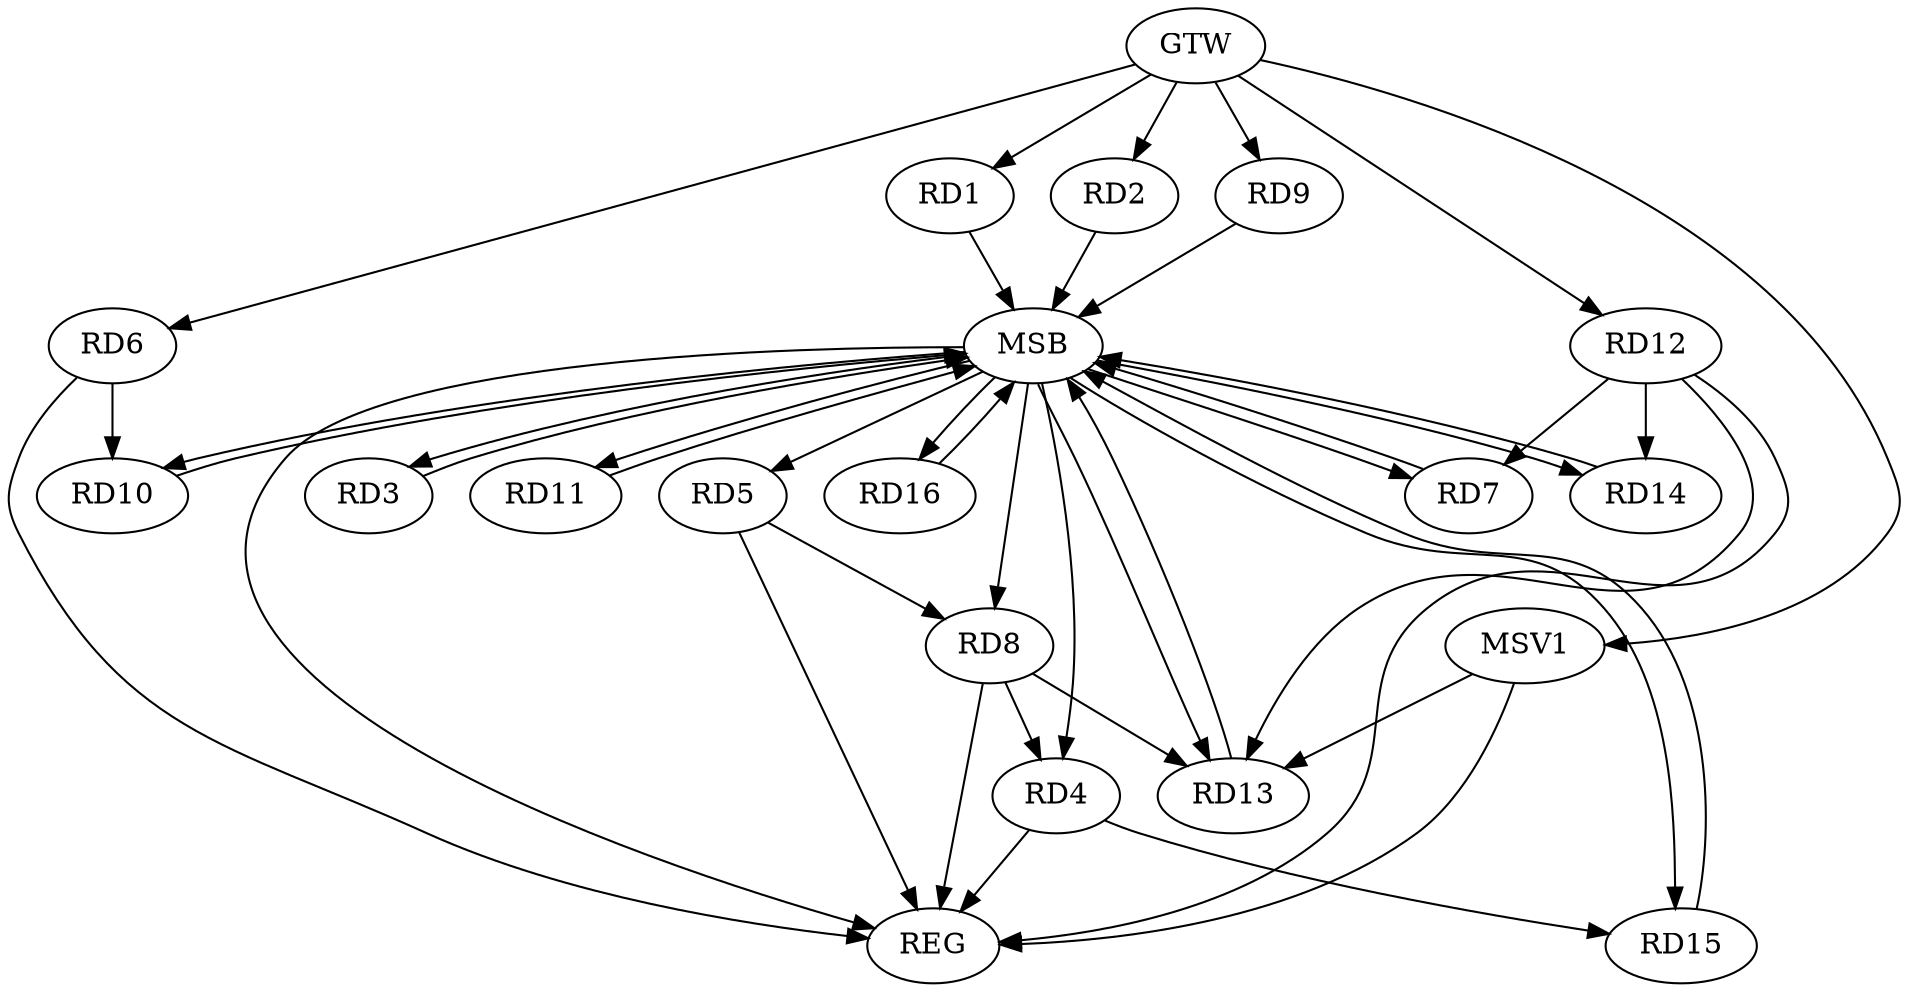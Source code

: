strict digraph G {
  RD1 [ label="RD1" ];
  RD2 [ label="RD2" ];
  RD3 [ label="RD3" ];
  RD4 [ label="RD4" ];
  RD5 [ label="RD5" ];
  RD6 [ label="RD6" ];
  RD7 [ label="RD7" ];
  RD8 [ label="RD8" ];
  RD9 [ label="RD9" ];
  RD10 [ label="RD10" ];
  RD11 [ label="RD11" ];
  RD12 [ label="RD12" ];
  RD13 [ label="RD13" ];
  RD14 [ label="RD14" ];
  RD15 [ label="RD15" ];
  RD16 [ label="RD16" ];
  GTW [ label="GTW" ];
  REG [ label="REG" ];
  MSB [ label="MSB" ];
  MSV1 [ label="MSV1" ];
  RD8 -> RD4;
  RD4 -> RD15;
  RD5 -> RD8;
  RD6 -> RD10;
  RD12 -> RD7;
  RD8 -> RD13;
  RD12 -> RD13;
  RD12 -> RD14;
  GTW -> RD1;
  GTW -> RD2;
  GTW -> RD6;
  GTW -> RD9;
  GTW -> RD12;
  RD4 -> REG;
  RD5 -> REG;
  RD6 -> REG;
  RD8 -> REG;
  RD12 -> REG;
  RD1 -> MSB;
  MSB -> RD5;
  MSB -> REG;
  RD2 -> MSB;
  MSB -> RD11;
  RD3 -> MSB;
  MSB -> RD8;
  MSB -> RD15;
  MSB -> RD16;
  RD7 -> MSB;
  RD9 -> MSB;
  MSB -> RD4;
  RD10 -> MSB;
  MSB -> RD7;
  MSB -> RD13;
  RD11 -> MSB;
  MSB -> RD3;
  RD13 -> MSB;
  MSB -> RD14;
  RD14 -> MSB;
  MSB -> RD10;
  RD15 -> MSB;
  RD16 -> MSB;
  MSV1 -> RD13;
  GTW -> MSV1;
  MSV1 -> REG;
}
